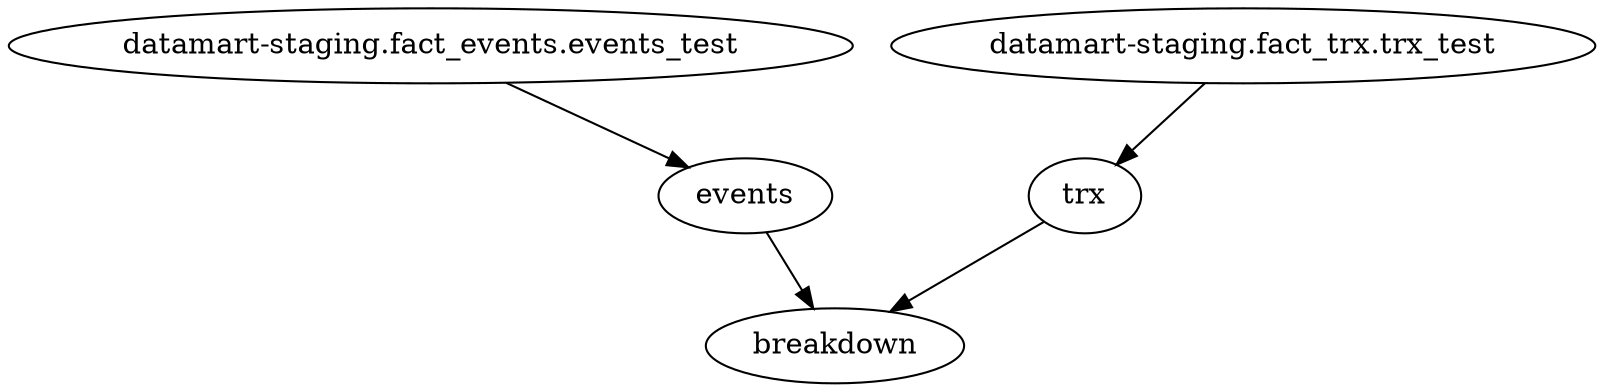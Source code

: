 digraph {
	"datamart-staging.fact_events.events_test" -> "events"
	"datamart-staging.fact_trx.trx_test" -> "trx"
	"events" -> "breakdown"
	"trx" -> "breakdown"
}